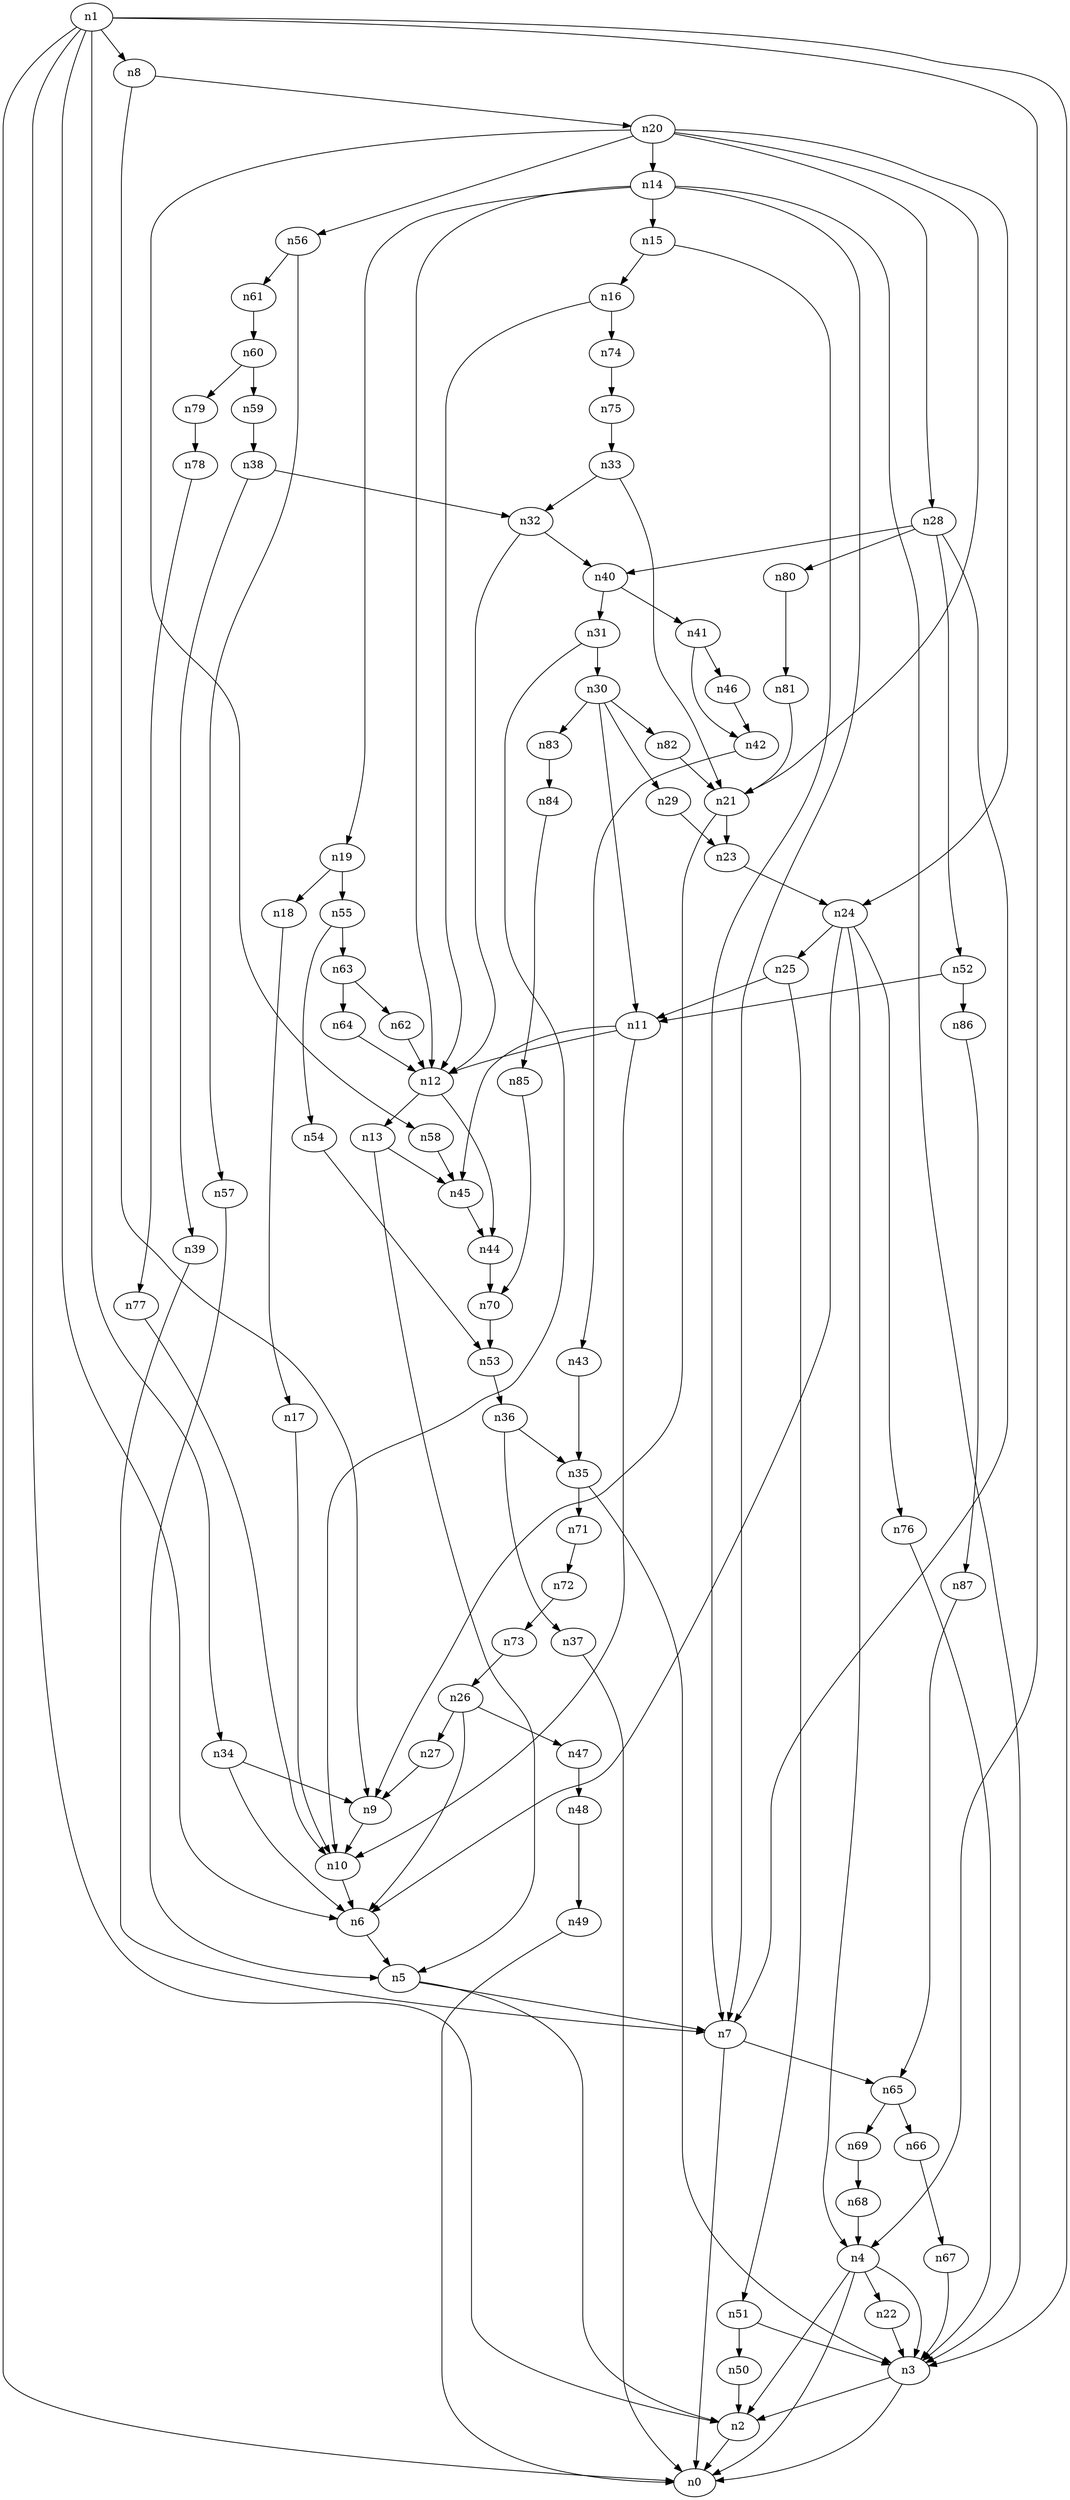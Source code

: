 digraph G {
	n1 -> n0	 [_graphml_id=e0];
	n1 -> n2	 [_graphml_id=e1];
	n1 -> n3	 [_graphml_id=e6];
	n1 -> n4	 [_graphml_id=e9];
	n1 -> n6	 [_graphml_id=e12];
	n1 -> n8	 [_graphml_id=e15];
	n1 -> n34	 [_graphml_id=e98];
	n2 -> n0	 [_graphml_id=e5];
	n3 -> n0	 [_graphml_id=e8];
	n3 -> n2	 [_graphml_id=e2];
	n4 -> n0	 [_graphml_id=e4];
	n4 -> n2	 [_graphml_id=e7];
	n4 -> n3	 [_graphml_id=e3];
	n4 -> n22	 [_graphml_id=e37];
	n5 -> n2	 [_graphml_id=e10];
	n5 -> n7	 [_graphml_id=e14];
	n6 -> n5	 [_graphml_id=e11];
	n7 -> n0	 [_graphml_id=e13];
	n7 -> n65	 [_graphml_id=e109];
	n8 -> n9	 [_graphml_id=e16];
	n8 -> n20	 [_graphml_id=e33];
	n9 -> n10	 [_graphml_id=e17];
	n10 -> n6	 [_graphml_id=e18];
	n11 -> n10	 [_graphml_id=e19];
	n11 -> n12	 [_graphml_id=e20];
	n11 -> n45	 [_graphml_id=e127];
	n12 -> n13	 [_graphml_id=e21];
	n12 -> n44	 [_graphml_id=e73];
	n13 -> n5	 [_graphml_id=e22];
	n13 -> n45	 [_graphml_id=e75];
	n14 -> n3	 [_graphml_id=e38];
	n14 -> n7	 [_graphml_id=e28];
	n14 -> n12	 [_graphml_id=e23];
	n14 -> n15	 [_graphml_id=e24];
	n14 -> n19	 [_graphml_id=e32];
	n15 -> n7	 [_graphml_id=e25];
	n15 -> n16	 [_graphml_id=e26];
	n16 -> n12	 [_graphml_id=e27];
	n16 -> n74	 [_graphml_id=e122];
	n17 -> n10	 [_graphml_id=e29];
	n18 -> n17	 [_graphml_id=e30];
	n19 -> n18	 [_graphml_id=e31];
	n19 -> n55	 [_graphml_id=e92];
	n20 -> n14	 [_graphml_id=e48];
	n20 -> n21	 [_graphml_id=e34];
	n20 -> n24	 [_graphml_id=e108];
	n20 -> n28	 [_graphml_id=e47];
	n20 -> n56	 [_graphml_id=e93];
	n20 -> n58	 [_graphml_id=e97];
	n21 -> n9	 [_graphml_id=e35];
	n21 -> n23	 [_graphml_id=e39];
	n22 -> n3	 [_graphml_id=e36];
	n23 -> n24	 [_graphml_id=e40];
	n24 -> n4	 [_graphml_id=e137];
	n24 -> n6	 [_graphml_id=e78];
	n24 -> n25	 [_graphml_id=e41];
	n24 -> n76	 [_graphml_id=e126];
	n25 -> n11	 [_graphml_id=e42];
	n25 -> n51	 [_graphml_id=e85];
	n26 -> n6	 [_graphml_id=e43];
	n26 -> n27	 [_graphml_id=e44];
	n26 -> n47	 [_graphml_id=e79];
	n27 -> n9	 [_graphml_id=e45];
	n28 -> n7	 [_graphml_id=e46];
	n28 -> n40	 [_graphml_id=e67];
	n28 -> n52	 [_graphml_id=e87];
	n28 -> n80	 [_graphml_id=e132];
	n29 -> n23	 [_graphml_id=e49];
	n30 -> n11	 [_graphml_id=e58];
	n30 -> n29	 [_graphml_id=e50];
	n30 -> n82	 [_graphml_id=e136];
	n30 -> n83	 [_graphml_id=e138];
	n31 -> n10	 [_graphml_id=e52];
	n31 -> n30	 [_graphml_id=e51];
	n32 -> n12	 [_graphml_id=e53];
	n32 -> n40	 [_graphml_id=e68];
	n33 -> n21	 [_graphml_id=e55];
	n33 -> n32	 [_graphml_id=e54];
	n34 -> n6	 [_graphml_id=e57];
	n34 -> n9	 [_graphml_id=e56];
	n35 -> n3	 [_graphml_id=e59];
	n35 -> n71	 [_graphml_id=e118];
	n36 -> n35	 [_graphml_id=e60];
	n36 -> n37	 [_graphml_id=e61];
	n37 -> n0	 [_graphml_id=e62];
	n38 -> n32	 [_graphml_id=e63];
	n38 -> n39	 [_graphml_id=e64];
	n39 -> n7	 [_graphml_id=e65];
	n40 -> n31	 [_graphml_id=e66];
	n40 -> n41	 [_graphml_id=e69];
	n41 -> n42	 [_graphml_id=e70];
	n41 -> n46	 [_graphml_id=e76];
	n42 -> n43	 [_graphml_id=e71];
	n43 -> n35	 [_graphml_id=e72];
	n44 -> n70	 [_graphml_id=e117];
	n45 -> n44	 [_graphml_id=e74];
	n46 -> n42	 [_graphml_id=e77];
	n47 -> n48	 [_graphml_id=e80];
	n48 -> n49	 [_graphml_id=e81];
	n49 -> n0	 [_graphml_id=e82];
	n50 -> n2	 [_graphml_id=e83];
	n51 -> n3	 [_graphml_id=e88];
	n51 -> n50	 [_graphml_id=e84];
	n52 -> n11	 [_graphml_id=e86];
	n52 -> n86	 [_graphml_id=e142];
	n53 -> n36	 [_graphml_id=e89];
	n54 -> n53	 [_graphml_id=e90];
	n55 -> n54	 [_graphml_id=e91];
	n55 -> n63	 [_graphml_id=e105];
	n56 -> n57	 [_graphml_id=e94];
	n56 -> n61	 [_graphml_id=e102];
	n57 -> n5	 [_graphml_id=e95];
	n58 -> n45	 [_graphml_id=e96];
	n59 -> n38	 [_graphml_id=e99];
	n60 -> n59	 [_graphml_id=e100];
	n60 -> n79	 [_graphml_id=e131];
	n61 -> n60	 [_graphml_id=e101];
	n62 -> n12	 [_graphml_id=e103];
	n63 -> n62	 [_graphml_id=e104];
	n63 -> n64	 [_graphml_id=e106];
	n64 -> n12	 [_graphml_id=e107];
	n65 -> n66	 [_graphml_id=e110];
	n65 -> n69	 [_graphml_id=e115];
	n66 -> n67	 [_graphml_id=e111];
	n67 -> n3	 [_graphml_id=e112];
	n68 -> n4	 [_graphml_id=e113];
	n69 -> n68	 [_graphml_id=e114];
	n70 -> n53	 [_graphml_id=e116];
	n71 -> n72	 [_graphml_id=e119];
	n72 -> n73	 [_graphml_id=e120];
	n73 -> n26	 [_graphml_id=e121];
	n74 -> n75	 [_graphml_id=e123];
	n75 -> n33	 [_graphml_id=e124];
	n76 -> n3	 [_graphml_id=e125];
	n77 -> n10	 [_graphml_id=e128];
	n78 -> n77	 [_graphml_id=e129];
	n79 -> n78	 [_graphml_id=e130];
	n80 -> n81	 [_graphml_id=e133];
	n81 -> n21	 [_graphml_id=e134];
	n82 -> n21	 [_graphml_id=e135];
	n83 -> n84	 [_graphml_id=e139];
	n84 -> n85	 [_graphml_id=e140];
	n85 -> n70	 [_graphml_id=e141];
	n86 -> n87	 [_graphml_id=e143];
	n87 -> n65	 [_graphml_id=e144];
}
